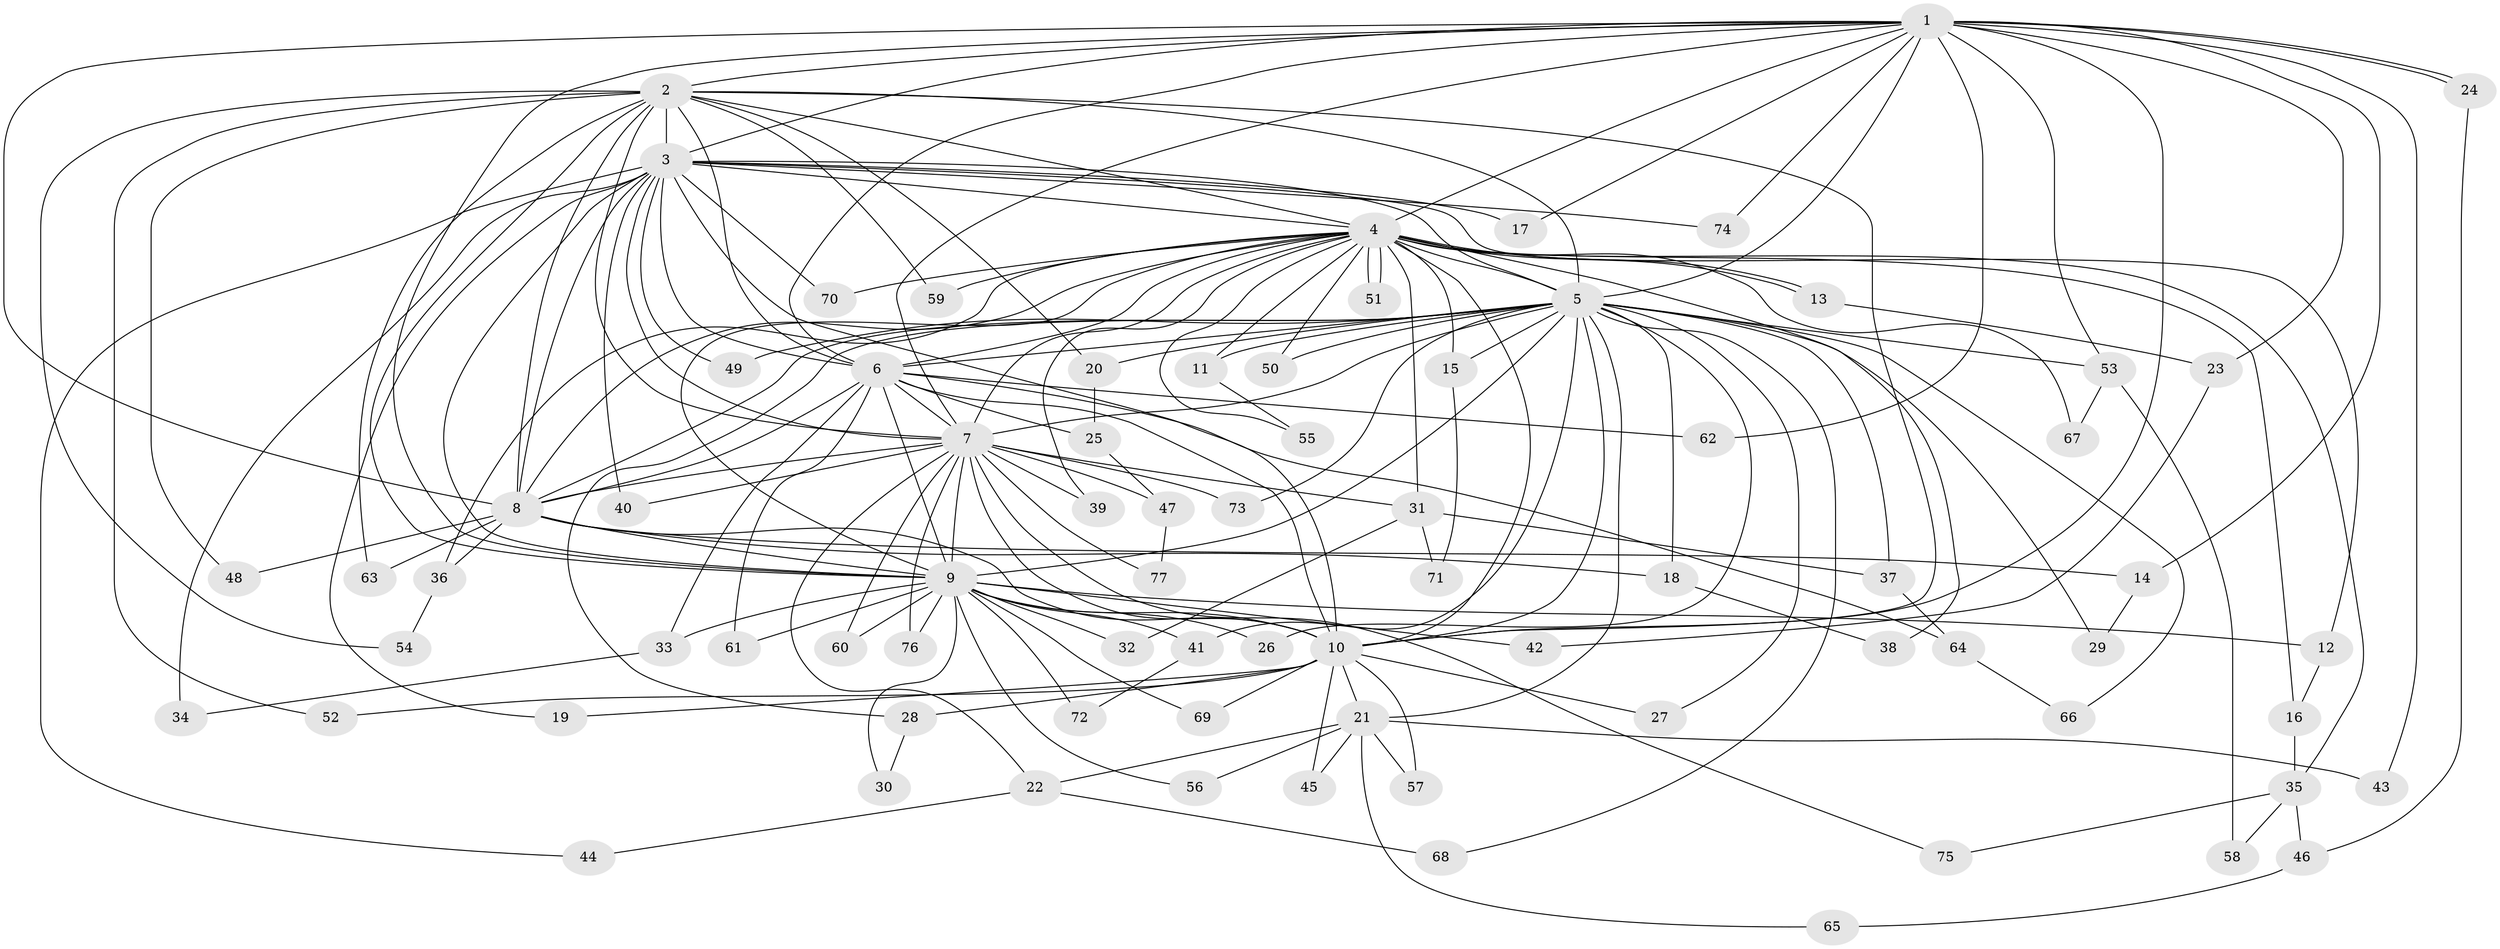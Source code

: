 // coarse degree distribution, {18: 0.03333333333333333, 12: 0.03333333333333333, 17: 0.016666666666666666, 30: 0.016666666666666666, 25: 0.016666666666666666, 14: 0.016666666666666666, 16: 0.016666666666666666, 3: 0.2, 2: 0.5666666666666667, 7: 0.016666666666666666, 4: 0.03333333333333333, 5: 0.016666666666666666, 6: 0.016666666666666666}
// Generated by graph-tools (version 1.1) at 2025/23/03/03/25 07:23:36]
// undirected, 77 vertices, 179 edges
graph export_dot {
graph [start="1"]
  node [color=gray90,style=filled];
  1;
  2;
  3;
  4;
  5;
  6;
  7;
  8;
  9;
  10;
  11;
  12;
  13;
  14;
  15;
  16;
  17;
  18;
  19;
  20;
  21;
  22;
  23;
  24;
  25;
  26;
  27;
  28;
  29;
  30;
  31;
  32;
  33;
  34;
  35;
  36;
  37;
  38;
  39;
  40;
  41;
  42;
  43;
  44;
  45;
  46;
  47;
  48;
  49;
  50;
  51;
  52;
  53;
  54;
  55;
  56;
  57;
  58;
  59;
  60;
  61;
  62;
  63;
  64;
  65;
  66;
  67;
  68;
  69;
  70;
  71;
  72;
  73;
  74;
  75;
  76;
  77;
  1 -- 2;
  1 -- 3;
  1 -- 4;
  1 -- 5;
  1 -- 6;
  1 -- 7;
  1 -- 8;
  1 -- 9;
  1 -- 10;
  1 -- 14;
  1 -- 17;
  1 -- 23;
  1 -- 24;
  1 -- 24;
  1 -- 43;
  1 -- 53;
  1 -- 62;
  1 -- 74;
  2 -- 3;
  2 -- 4;
  2 -- 5;
  2 -- 6;
  2 -- 7;
  2 -- 8;
  2 -- 9;
  2 -- 10;
  2 -- 20;
  2 -- 48;
  2 -- 52;
  2 -- 54;
  2 -- 59;
  2 -- 63;
  3 -- 4;
  3 -- 5;
  3 -- 6;
  3 -- 7;
  3 -- 8;
  3 -- 9;
  3 -- 10;
  3 -- 12;
  3 -- 17;
  3 -- 19;
  3 -- 34;
  3 -- 40;
  3 -- 44;
  3 -- 49;
  3 -- 70;
  3 -- 74;
  4 -- 5;
  4 -- 6;
  4 -- 7;
  4 -- 8;
  4 -- 9;
  4 -- 10;
  4 -- 11;
  4 -- 13;
  4 -- 13;
  4 -- 15;
  4 -- 16;
  4 -- 31;
  4 -- 35;
  4 -- 36;
  4 -- 38;
  4 -- 39;
  4 -- 50;
  4 -- 51;
  4 -- 51;
  4 -- 55;
  4 -- 59;
  4 -- 67;
  4 -- 70;
  5 -- 6;
  5 -- 7;
  5 -- 8;
  5 -- 9;
  5 -- 10;
  5 -- 11;
  5 -- 15;
  5 -- 18;
  5 -- 20;
  5 -- 21;
  5 -- 26;
  5 -- 27;
  5 -- 28;
  5 -- 29;
  5 -- 37;
  5 -- 41;
  5 -- 49;
  5 -- 50;
  5 -- 53;
  5 -- 66;
  5 -- 68;
  5 -- 73;
  6 -- 7;
  6 -- 8;
  6 -- 9;
  6 -- 10;
  6 -- 25;
  6 -- 33;
  6 -- 61;
  6 -- 62;
  6 -- 64;
  7 -- 8;
  7 -- 9;
  7 -- 10;
  7 -- 22;
  7 -- 31;
  7 -- 39;
  7 -- 40;
  7 -- 47;
  7 -- 60;
  7 -- 73;
  7 -- 75;
  7 -- 76;
  7 -- 77;
  8 -- 9;
  8 -- 10;
  8 -- 14;
  8 -- 18;
  8 -- 36;
  8 -- 48;
  8 -- 63;
  9 -- 10;
  9 -- 12;
  9 -- 26;
  9 -- 30;
  9 -- 32;
  9 -- 33;
  9 -- 41;
  9 -- 42;
  9 -- 56;
  9 -- 60;
  9 -- 61;
  9 -- 69;
  9 -- 72;
  9 -- 76;
  10 -- 19;
  10 -- 21;
  10 -- 27;
  10 -- 28;
  10 -- 45;
  10 -- 52;
  10 -- 57;
  10 -- 69;
  11 -- 55;
  12 -- 16;
  13 -- 23;
  14 -- 29;
  15 -- 71;
  16 -- 35;
  18 -- 38;
  20 -- 25;
  21 -- 22;
  21 -- 43;
  21 -- 45;
  21 -- 56;
  21 -- 57;
  21 -- 65;
  22 -- 44;
  22 -- 68;
  23 -- 42;
  24 -- 46;
  25 -- 47;
  28 -- 30;
  31 -- 32;
  31 -- 37;
  31 -- 71;
  33 -- 34;
  35 -- 46;
  35 -- 58;
  35 -- 75;
  36 -- 54;
  37 -- 64;
  41 -- 72;
  46 -- 65;
  47 -- 77;
  53 -- 58;
  53 -- 67;
  64 -- 66;
}
